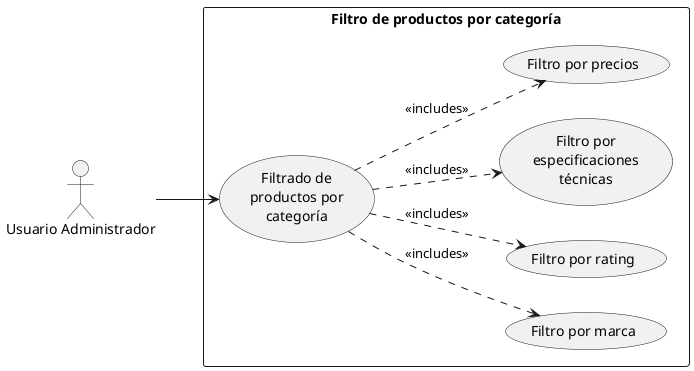 @startuml usecase1
left to right direction

actor "Usuario Administrador" as user

rectangle "Filtro de productos por categoría" {
    usecase "Filtrado de\nproductos por\ncategoría" as UC1
    usecase "Filtro por marca" as UC2
    usecase "Filtro por rating" as UC3
    usecase "Filtro por\nespecificaciones\ntécnicas" as UC4
    usecase "Filtro por precios" as UC5
}

UC1 ..> UC2 : <<includes>>
UC1 ..> UC3 : <<includes>>
UC1 ..> UC4 : <<includes>>
UC1 ..> UC5 : <<includes>>

user --> UC1

@enduml